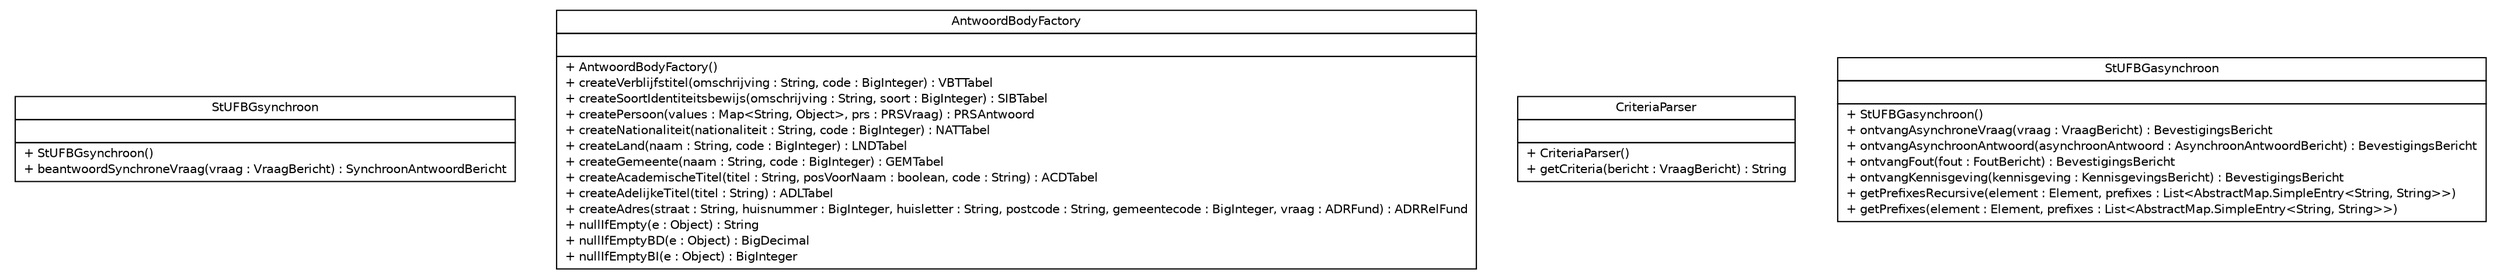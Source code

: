 #!/usr/local/bin/dot
#
# Class diagram 
# Generated by UMLGraph version R5_6-24-gf6e263 (http://www.umlgraph.org/)
#

digraph G {
	edge [fontname="Helvetica",fontsize=10,labelfontname="Helvetica",labelfontsize=10];
	node [fontname="Helvetica",fontsize=10,shape=plaintext];
	nodesep=0.25;
	ranksep=0.5;
	// nl.b3p.brmo.stufbg204.StUFBGsynchroon
	c0 [label=<<table title="nl.b3p.brmo.stufbg204.StUFBGsynchroon" border="0" cellborder="1" cellspacing="0" cellpadding="2" port="p" href="./StUFBGsynchroon.html">
		<tr><td><table border="0" cellspacing="0" cellpadding="1">
<tr><td align="center" balign="center"> StUFBGsynchroon </td></tr>
		</table></td></tr>
		<tr><td><table border="0" cellspacing="0" cellpadding="1">
<tr><td align="left" balign="left">  </td></tr>
		</table></td></tr>
		<tr><td><table border="0" cellspacing="0" cellpadding="1">
<tr><td align="left" balign="left"> + StUFBGsynchroon() </td></tr>
<tr><td align="left" balign="left"> + beantwoordSynchroneVraag(vraag : VraagBericht) : SynchroonAntwoordBericht </td></tr>
		</table></td></tr>
		</table>>, URL="./StUFBGsynchroon.html", fontname="Helvetica", fontcolor="black", fontsize=10.0];
	// nl.b3p.brmo.stufbg204.AntwoordBodyFactory
	c1 [label=<<table title="nl.b3p.brmo.stufbg204.AntwoordBodyFactory" border="0" cellborder="1" cellspacing="0" cellpadding="2" port="p" href="./AntwoordBodyFactory.html">
		<tr><td><table border="0" cellspacing="0" cellpadding="1">
<tr><td align="center" balign="center"> AntwoordBodyFactory </td></tr>
		</table></td></tr>
		<tr><td><table border="0" cellspacing="0" cellpadding="1">
<tr><td align="left" balign="left">  </td></tr>
		</table></td></tr>
		<tr><td><table border="0" cellspacing="0" cellpadding="1">
<tr><td align="left" balign="left"> + AntwoordBodyFactory() </td></tr>
<tr><td align="left" balign="left"> + createVerblijfstitel(omschrijving : String, code : BigInteger) : VBTTabel </td></tr>
<tr><td align="left" balign="left"> + createSoortIdentiteitsbewijs(omschrijving : String, soort : BigInteger) : SIBTabel </td></tr>
<tr><td align="left" balign="left"> + createPersoon(values : Map&lt;String, Object&gt;, prs : PRSVraag) : PRSAntwoord </td></tr>
<tr><td align="left" balign="left"> + createNationaliteit(nationaliteit : String, code : BigInteger) : NATTabel </td></tr>
<tr><td align="left" balign="left"> + createLand(naam : String, code : BigInteger) : LNDTabel </td></tr>
<tr><td align="left" balign="left"> + createGemeente(naam : String, code : BigInteger) : GEMTabel </td></tr>
<tr><td align="left" balign="left"> + createAcademischeTitel(titel : String, posVoorNaam : boolean, code : String) : ACDTabel </td></tr>
<tr><td align="left" balign="left"> + createAdelijkeTitel(titel : String) : ADLTabel </td></tr>
<tr><td align="left" balign="left"> + createAdres(straat : String, huisnummer : BigInteger, huisletter : String, postcode : String, gemeentecode : BigInteger, vraag : ADRFund) : ADRRelFund </td></tr>
<tr><td align="left" balign="left"> + nullIfEmpty(e : Object) : String </td></tr>
<tr><td align="left" balign="left"> + nullIfEmptyBD(e : Object) : BigDecimal </td></tr>
<tr><td align="left" balign="left"> + nullIfEmptyBI(e : Object) : BigInteger </td></tr>
		</table></td></tr>
		</table>>, URL="./AntwoordBodyFactory.html", fontname="Helvetica", fontcolor="black", fontsize=10.0];
	// nl.b3p.brmo.stufbg204.CriteriaParser
	c2 [label=<<table title="nl.b3p.brmo.stufbg204.CriteriaParser" border="0" cellborder="1" cellspacing="0" cellpadding="2" port="p" href="./CriteriaParser.html">
		<tr><td><table border="0" cellspacing="0" cellpadding="1">
<tr><td align="center" balign="center"> CriteriaParser </td></tr>
		</table></td></tr>
		<tr><td><table border="0" cellspacing="0" cellpadding="1">
<tr><td align="left" balign="left">  </td></tr>
		</table></td></tr>
		<tr><td><table border="0" cellspacing="0" cellpadding="1">
<tr><td align="left" balign="left"> + CriteriaParser() </td></tr>
<tr><td align="left" balign="left"> + getCriteria(bericht : VraagBericht) : String </td></tr>
		</table></td></tr>
		</table>>, URL="./CriteriaParser.html", fontname="Helvetica", fontcolor="black", fontsize=10.0];
	// nl.b3p.brmo.stufbg204.StUFBGasynchroon
	c3 [label=<<table title="nl.b3p.brmo.stufbg204.StUFBGasynchroon" border="0" cellborder="1" cellspacing="0" cellpadding="2" port="p" href="./StUFBGasynchroon.html">
		<tr><td><table border="0" cellspacing="0" cellpadding="1">
<tr><td align="center" balign="center"> StUFBGasynchroon </td></tr>
		</table></td></tr>
		<tr><td><table border="0" cellspacing="0" cellpadding="1">
<tr><td align="left" balign="left">  </td></tr>
		</table></td></tr>
		<tr><td><table border="0" cellspacing="0" cellpadding="1">
<tr><td align="left" balign="left"> + StUFBGasynchroon() </td></tr>
<tr><td align="left" balign="left"> + ontvangAsynchroneVraag(vraag : VraagBericht) : BevestigingsBericht </td></tr>
<tr><td align="left" balign="left"> + ontvangAsynchroonAntwoord(asynchroonAntwoord : AsynchroonAntwoordBericht) : BevestigingsBericht </td></tr>
<tr><td align="left" balign="left"> + ontvangFout(fout : FoutBericht) : BevestigingsBericht </td></tr>
<tr><td align="left" balign="left"> + ontvangKennisgeving(kennisgeving : KennisgevingsBericht) : BevestigingsBericht </td></tr>
<tr><td align="left" balign="left"> + getPrefixesRecursive(element : Element, prefixes : List&lt;AbstractMap.SimpleEntry&lt;String, String&gt;&gt;) </td></tr>
<tr><td align="left" balign="left"> + getPrefixes(element : Element, prefixes : List&lt;AbstractMap.SimpleEntry&lt;String, String&gt;&gt;) </td></tr>
		</table></td></tr>
		</table>>, URL="./StUFBGasynchroon.html", fontname="Helvetica", fontcolor="black", fontsize=10.0];
}

